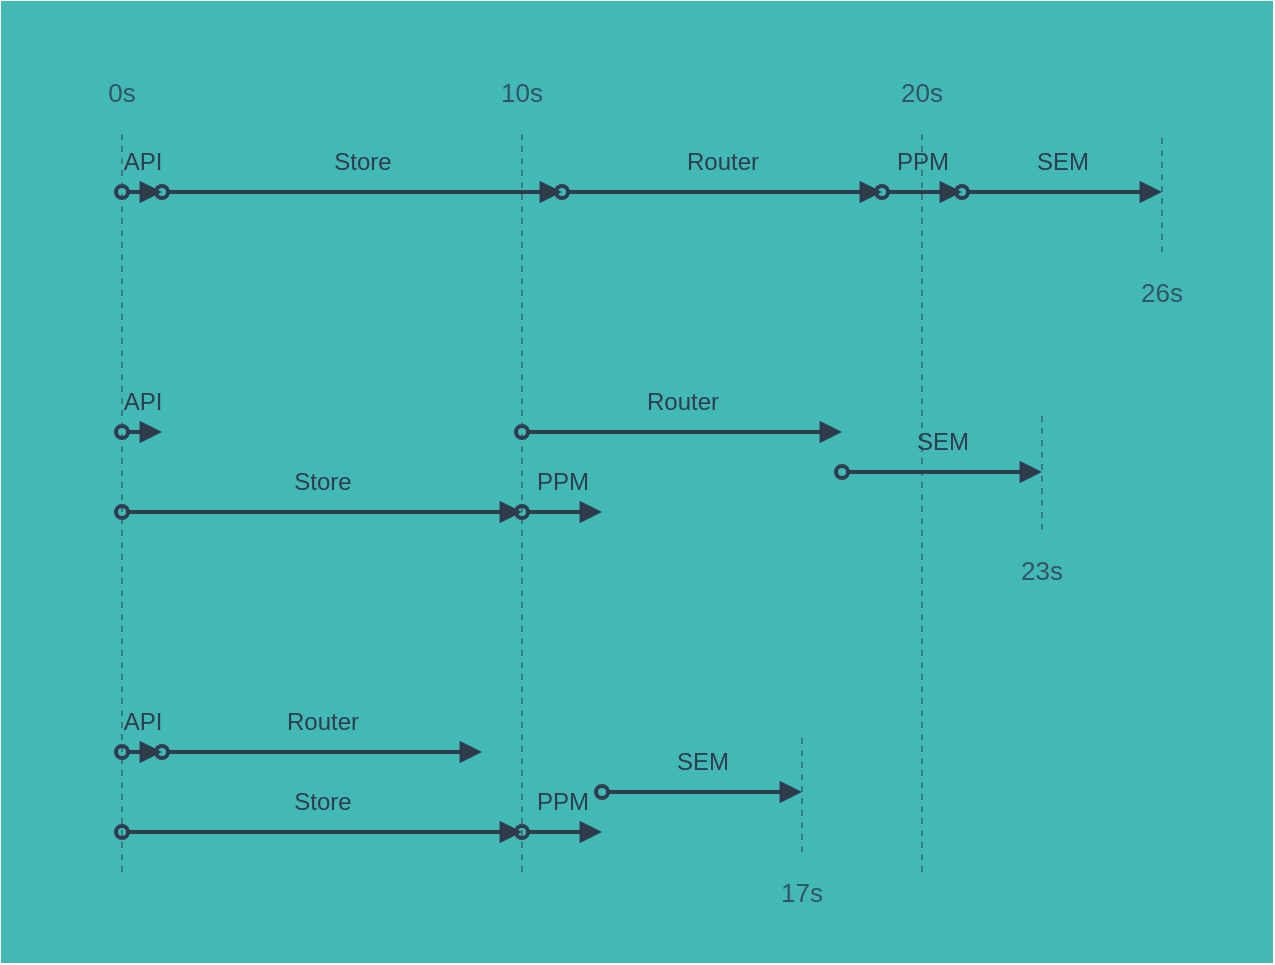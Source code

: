<mxfile version="12.5.6" type="device"><diagram id="hnMXOqsbd8V0iwKdpJ7N" name="Page-1"><mxGraphModel dx="1586" dy="715" grid="1" gridSize="5" guides="0" tooltips="1" connect="0" arrows="0" fold="1" page="0" pageScale="1" pageWidth="827" pageHeight="1169" background="none" math="0" shadow="0"><root><mxCell id="0"/><mxCell id="1" parent="0"/><mxCell id="5JpqnA4Ewy2JRKNX7z7W-25" value="" style="rounded=0;whiteSpace=wrap;html=1;fontSize=13;fillColor=#43b9b7;shadow=0;strokeColor=#43B9B7;" vertex="1" parent="1"><mxGeometry x="-60" y="65" width="635" height="480" as="geometry"/></mxCell><mxCell id="5JpqnA4Ewy2JRKNX7z7W-1" value="API" style="endArrow=block;html=1;endFill=1;startArrow=oval;startFill=0;fontSize=12;verticalAlign=middle;spacing=2;spacingTop=0;spacingBottom=10;labelBackgroundColor=none;strokeColor=#2f3d4c;fontColor=#2F3D4C;shadow=0;strokeWidth=2;" edge="1" parent="1"><mxGeometry y="10" width="50" height="50" relative="1" as="geometry"><mxPoint y="160" as="sourcePoint"/><mxPoint x="20" y="160" as="targetPoint"/><mxPoint as="offset"/></mxGeometry></mxCell><mxCell id="5JpqnA4Ewy2JRKNX7z7W-2" value="Store" style="endArrow=block;html=1;endFill=1;startArrow=oval;startFill=0;fontSize=12;verticalAlign=middle;spacing=2;spacingTop=0;spacingBottom=10;labelBackgroundColor=none;strokeColor=#2f3d4c;fontColor=#2F3D4C;shadow=0;strokeWidth=2;" edge="1" parent="1"><mxGeometry y="10" width="50" height="50" relative="1" as="geometry"><mxPoint x="20" y="160" as="sourcePoint"/><mxPoint x="220" y="160" as="targetPoint"/><mxPoint as="offset"/></mxGeometry></mxCell><mxCell id="5JpqnA4Ewy2JRKNX7z7W-3" value="Router" style="endArrow=block;html=1;endFill=1;startArrow=oval;startFill=0;fontSize=12;verticalAlign=middle;spacing=2;spacingTop=0;spacingBottom=10;labelBackgroundColor=none;strokeColor=#2f3d4c;fontColor=#2F3D4C;shadow=0;strokeWidth=2;" edge="1" parent="1"><mxGeometry y="10" width="50" height="50" relative="1" as="geometry"><mxPoint x="220" y="160" as="sourcePoint"/><mxPoint x="380" y="160" as="targetPoint"/><mxPoint as="offset"/></mxGeometry></mxCell><mxCell id="5JpqnA4Ewy2JRKNX7z7W-4" value="PPM" style="endArrow=block;html=1;endFill=1;startArrow=oval;startFill=0;fontSize=12;verticalAlign=middle;spacing=2;spacingTop=0;spacingBottom=10;labelBackgroundColor=none;strokeColor=#2f3d4c;fontColor=#2F3D4C;shadow=0;strokeWidth=2;" edge="1" parent="1"><mxGeometry y="10" width="50" height="50" relative="1" as="geometry"><mxPoint x="380" y="160" as="sourcePoint"/><mxPoint x="420" y="160" as="targetPoint"/><mxPoint as="offset"/></mxGeometry></mxCell><mxCell id="5JpqnA4Ewy2JRKNX7z7W-5" value="SEM" style="endArrow=block;html=1;endFill=1;startArrow=oval;startFill=0;fontSize=12;verticalAlign=middle;spacing=2;spacingTop=0;spacingBottom=10;labelBackgroundColor=none;strokeColor=#2f3d4c;fontColor=#2F3D4C;shadow=0;strokeWidth=2;" edge="1" parent="1"><mxGeometry y="10" width="50" height="50" relative="1" as="geometry"><mxPoint x="420" y="160" as="sourcePoint"/><mxPoint x="520" y="160" as="targetPoint"/><mxPoint as="offset"/></mxGeometry></mxCell><mxCell id="5JpqnA4Ewy2JRKNX7z7W-6" value="API" style="endArrow=block;html=1;endFill=1;startArrow=oval;startFill=0;fontSize=12;verticalAlign=middle;spacing=2;spacingTop=0;spacingBottom=10;labelBackgroundColor=none;strokeColor=#2f3d4c;fontColor=#2F3D4C;shadow=0;strokeWidth=2;" edge="1" parent="1"><mxGeometry y="10" width="50" height="50" relative="1" as="geometry"><mxPoint y="280" as="sourcePoint"/><mxPoint x="20" y="280" as="targetPoint"/><mxPoint as="offset"/></mxGeometry></mxCell><mxCell id="5JpqnA4Ewy2JRKNX7z7W-7" value="Store" style="endArrow=block;html=1;endFill=1;startArrow=oval;startFill=0;fontSize=12;verticalAlign=middle;spacing=2;spacingTop=0;spacingBottom=10;labelBackgroundColor=none;strokeColor=#2f3d4c;fontColor=#2F3D4C;shadow=0;strokeWidth=2;" edge="1" parent="1"><mxGeometry y="10" width="50" height="50" relative="1" as="geometry"><mxPoint y="320" as="sourcePoint"/><mxPoint x="200" y="320" as="targetPoint"/><mxPoint as="offset"/></mxGeometry></mxCell><mxCell id="5JpqnA4Ewy2JRKNX7z7W-8" value="Router" style="endArrow=block;html=1;endFill=1;startArrow=oval;startFill=0;fontSize=12;verticalAlign=middle;spacing=2;spacingTop=0;spacingBottom=10;labelBackgroundColor=none;strokeColor=#2f3d4c;fontColor=#2F3D4C;shadow=0;strokeWidth=2;" edge="1" parent="1"><mxGeometry y="10" width="50" height="50" relative="1" as="geometry"><mxPoint x="200" y="280" as="sourcePoint"/><mxPoint x="360" y="280" as="targetPoint"/><mxPoint as="offset"/></mxGeometry></mxCell><mxCell id="5JpqnA4Ewy2JRKNX7z7W-9" value="PPM" style="endArrow=block;html=1;endFill=1;startArrow=oval;startFill=0;fontSize=12;verticalAlign=middle;spacing=2;spacingTop=0;spacingBottom=10;labelBackgroundColor=none;strokeColor=#2f3d4c;fontColor=#2F3D4C;shadow=0;strokeWidth=2;" edge="1" parent="1"><mxGeometry y="10" width="50" height="50" relative="1" as="geometry"><mxPoint x="200" y="320" as="sourcePoint"/><mxPoint x="240" y="320" as="targetPoint"/><mxPoint as="offset"/></mxGeometry></mxCell><mxCell id="5JpqnA4Ewy2JRKNX7z7W-10" value="SEM" style="endArrow=block;html=1;endFill=1;startArrow=oval;startFill=0;fontSize=12;verticalAlign=middle;spacing=2;spacingTop=0;spacingBottom=10;labelBackgroundColor=none;strokeColor=#2f3d4c;fontColor=#2F3D4C;shadow=0;strokeWidth=2;" edge="1" parent="1"><mxGeometry y="10" width="50" height="50" relative="1" as="geometry"><mxPoint x="360" y="300" as="sourcePoint"/><mxPoint x="460" y="300" as="targetPoint"/><mxPoint as="offset"/></mxGeometry></mxCell><mxCell id="5JpqnA4Ewy2JRKNX7z7W-11" value="API" style="endArrow=block;html=1;endFill=1;startArrow=oval;startFill=0;fontSize=12;verticalAlign=middle;spacing=2;spacingTop=0;spacingBottom=10;labelBackgroundColor=none;strokeColor=#2f3d4c;fontColor=#2F3D4C;shadow=0;strokeWidth=2;" edge="1" parent="1"><mxGeometry y="10" width="50" height="50" relative="1" as="geometry"><mxPoint y="440" as="sourcePoint"/><mxPoint x="20" y="440" as="targetPoint"/><mxPoint as="offset"/></mxGeometry></mxCell><mxCell id="5JpqnA4Ewy2JRKNX7z7W-12" value="Store" style="endArrow=block;html=1;endFill=1;startArrow=oval;startFill=0;fontSize=12;verticalAlign=middle;spacing=2;spacingTop=0;spacingBottom=10;labelBackgroundColor=none;strokeColor=#2f3d4c;fontColor=#2F3D4C;shadow=0;strokeWidth=2;" edge="1" parent="1"><mxGeometry y="10" width="50" height="50" relative="1" as="geometry"><mxPoint y="480" as="sourcePoint"/><mxPoint x="200" y="480" as="targetPoint"/><mxPoint as="offset"/></mxGeometry></mxCell><mxCell id="5JpqnA4Ewy2JRKNX7z7W-13" value="Router" style="endArrow=block;html=1;endFill=1;startArrow=oval;startFill=0;fontSize=12;verticalAlign=middle;spacing=2;spacingTop=0;spacingBottom=10;labelBackgroundColor=none;strokeColor=#2f3d4c;fontColor=#2F3D4C;shadow=0;strokeWidth=2;" edge="1" parent="1"><mxGeometry y="10" width="50" height="50" relative="1" as="geometry"><mxPoint x="20" y="440" as="sourcePoint"/><mxPoint x="180" y="440" as="targetPoint"/><mxPoint as="offset"/></mxGeometry></mxCell><mxCell id="5JpqnA4Ewy2JRKNX7z7W-14" value="PPM" style="endArrow=block;html=1;endFill=1;startArrow=oval;startFill=0;fontSize=12;verticalAlign=middle;spacing=2;spacingTop=0;spacingBottom=10;labelBackgroundColor=none;strokeColor=#2f3d4c;fontColor=#2F3D4C;shadow=0;strokeWidth=2;" edge="1" parent="1"><mxGeometry y="10" width="50" height="50" relative="1" as="geometry"><mxPoint x="200" y="480" as="sourcePoint"/><mxPoint x="240" y="480" as="targetPoint"/><mxPoint as="offset"/></mxGeometry></mxCell><mxCell id="5JpqnA4Ewy2JRKNX7z7W-15" value="SEM" style="endArrow=block;html=1;endFill=1;startArrow=oval;startFill=0;fontSize=12;verticalAlign=middle;spacing=2;spacingTop=0;spacingBottom=10;labelBackgroundColor=none;strokeColor=#2f3d4c;fontColor=#2F3D4C;shadow=0;strokeWidth=2;" edge="1" parent="1"><mxGeometry y="10" width="50" height="50" relative="1" as="geometry"><mxPoint x="240" y="460" as="sourcePoint"/><mxPoint x="340" y="460" as="targetPoint"/><mxPoint as="offset"/></mxGeometry></mxCell><mxCell id="5JpqnA4Ewy2JRKNX7z7W-16" value="" style="endArrow=none;dashed=1;html=1;shadow=0;labelBackgroundColor=none;fontSize=13;opacity=50;strokeColor=#2f3d4c;fontColor=#2F3D4C;" edge="1" parent="1"><mxGeometry width="50" height="50" relative="1" as="geometry"><mxPoint y="500" as="sourcePoint"/><mxPoint y="130" as="targetPoint"/></mxGeometry></mxCell><mxCell id="5JpqnA4Ewy2JRKNX7z7W-17" value="" style="endArrow=none;dashed=1;html=1;shadow=0;labelBackgroundColor=none;fontSize=13;opacity=50;strokeColor=#2f3d4c;fontColor=#2F3D4C;" edge="1" parent="1"><mxGeometry width="50" height="50" relative="1" as="geometry"><mxPoint x="200" y="500" as="sourcePoint"/><mxPoint x="200" y="130" as="targetPoint"/></mxGeometry></mxCell><mxCell id="5JpqnA4Ewy2JRKNX7z7W-18" value="" style="endArrow=none;dashed=1;html=1;shadow=0;labelBackgroundColor=none;fontSize=13;opacity=50;strokeColor=#2f3d4c;fontColor=#2F3D4C;" edge="1" parent="1"><mxGeometry width="50" height="50" relative="1" as="geometry"><mxPoint x="400" y="500" as="sourcePoint"/><mxPoint x="400" y="130" as="targetPoint"/></mxGeometry></mxCell><mxCell id="5JpqnA4Ewy2JRKNX7z7W-20" value="0s" style="text;html=1;strokeColor=none;fillColor=none;align=center;verticalAlign=middle;whiteSpace=wrap;rounded=0;fontSize=13;fontColor=#2F3D4C;shadow=0;textOpacity=80;" vertex="1" parent="1"><mxGeometry x="-20" y="100" width="40" height="20" as="geometry"/></mxCell><mxCell id="5JpqnA4Ewy2JRKNX7z7W-21" value="10s" style="text;html=1;strokeColor=none;fillColor=none;align=center;verticalAlign=middle;whiteSpace=wrap;rounded=0;fontSize=13;fontColor=#2F3D4C;shadow=0;textOpacity=80;" vertex="1" parent="1"><mxGeometry x="180" y="100" width="40" height="20" as="geometry"/></mxCell><mxCell id="5JpqnA4Ewy2JRKNX7z7W-22" value="20s" style="text;html=1;strokeColor=none;fillColor=none;align=center;verticalAlign=middle;whiteSpace=wrap;rounded=0;fontSize=13;fontColor=#2F3D4C;shadow=0;textOpacity=80;" vertex="1" parent="1"><mxGeometry x="380" y="100" width="40" height="20" as="geometry"/></mxCell><mxCell id="5JpqnA4Ewy2JRKNX7z7W-27" value="" style="endArrow=none;dashed=1;html=1;shadow=0;labelBackgroundColor=none;fontSize=13;opacity=50;strokeColor=#2f3d4c;fontColor=#2F3D4C;" edge="1" parent="1"><mxGeometry width="50" height="50" relative="1" as="geometry"><mxPoint x="520" y="190" as="sourcePoint"/><mxPoint x="520" y="130" as="targetPoint"/></mxGeometry></mxCell><mxCell id="5JpqnA4Ewy2JRKNX7z7W-28" value="26s" style="text;html=1;strokeColor=none;fillColor=none;align=center;verticalAlign=middle;whiteSpace=wrap;rounded=0;fontSize=13;fontColor=#2F3D4C;shadow=0;textOpacity=80;" vertex="1" parent="1"><mxGeometry x="500" y="200" width="40" height="20" as="geometry"/></mxCell><mxCell id="5JpqnA4Ewy2JRKNX7z7W-29" value="" style="endArrow=none;dashed=1;html=1;shadow=0;labelBackgroundColor=none;fontSize=13;opacity=50;strokeColor=#2f3d4c;fontColor=#2F3D4C;" edge="1" parent="1"><mxGeometry width="50" height="50" relative="1" as="geometry"><mxPoint x="460" y="329" as="sourcePoint"/><mxPoint x="460" y="269" as="targetPoint"/></mxGeometry></mxCell><mxCell id="5JpqnA4Ewy2JRKNX7z7W-30" value="23s" style="text;html=1;strokeColor=none;fillColor=none;align=center;verticalAlign=middle;whiteSpace=wrap;rounded=0;fontSize=13;fontColor=#2F3D4C;shadow=0;textOpacity=80;" vertex="1" parent="1"><mxGeometry x="440" y="339" width="40" height="20" as="geometry"/></mxCell><mxCell id="5JpqnA4Ewy2JRKNX7z7W-31" value="" style="endArrow=none;dashed=1;html=1;shadow=0;labelBackgroundColor=none;fontSize=13;opacity=50;strokeColor=#2f3d4c;fontColor=#2F3D4C;" edge="1" parent="1"><mxGeometry width="50" height="50" relative="1" as="geometry"><mxPoint x="340" y="490" as="sourcePoint"/><mxPoint x="340" y="430" as="targetPoint"/></mxGeometry></mxCell><mxCell id="5JpqnA4Ewy2JRKNX7z7W-32" value="17s" style="text;html=1;strokeColor=none;fillColor=none;align=center;verticalAlign=middle;whiteSpace=wrap;rounded=0;fontSize=13;fontColor=#2F3D4C;shadow=0;textOpacity=80;" vertex="1" parent="1"><mxGeometry x="320" y="500" width="40" height="20" as="geometry"/></mxCell></root></mxGraphModel></diagram></mxfile>
